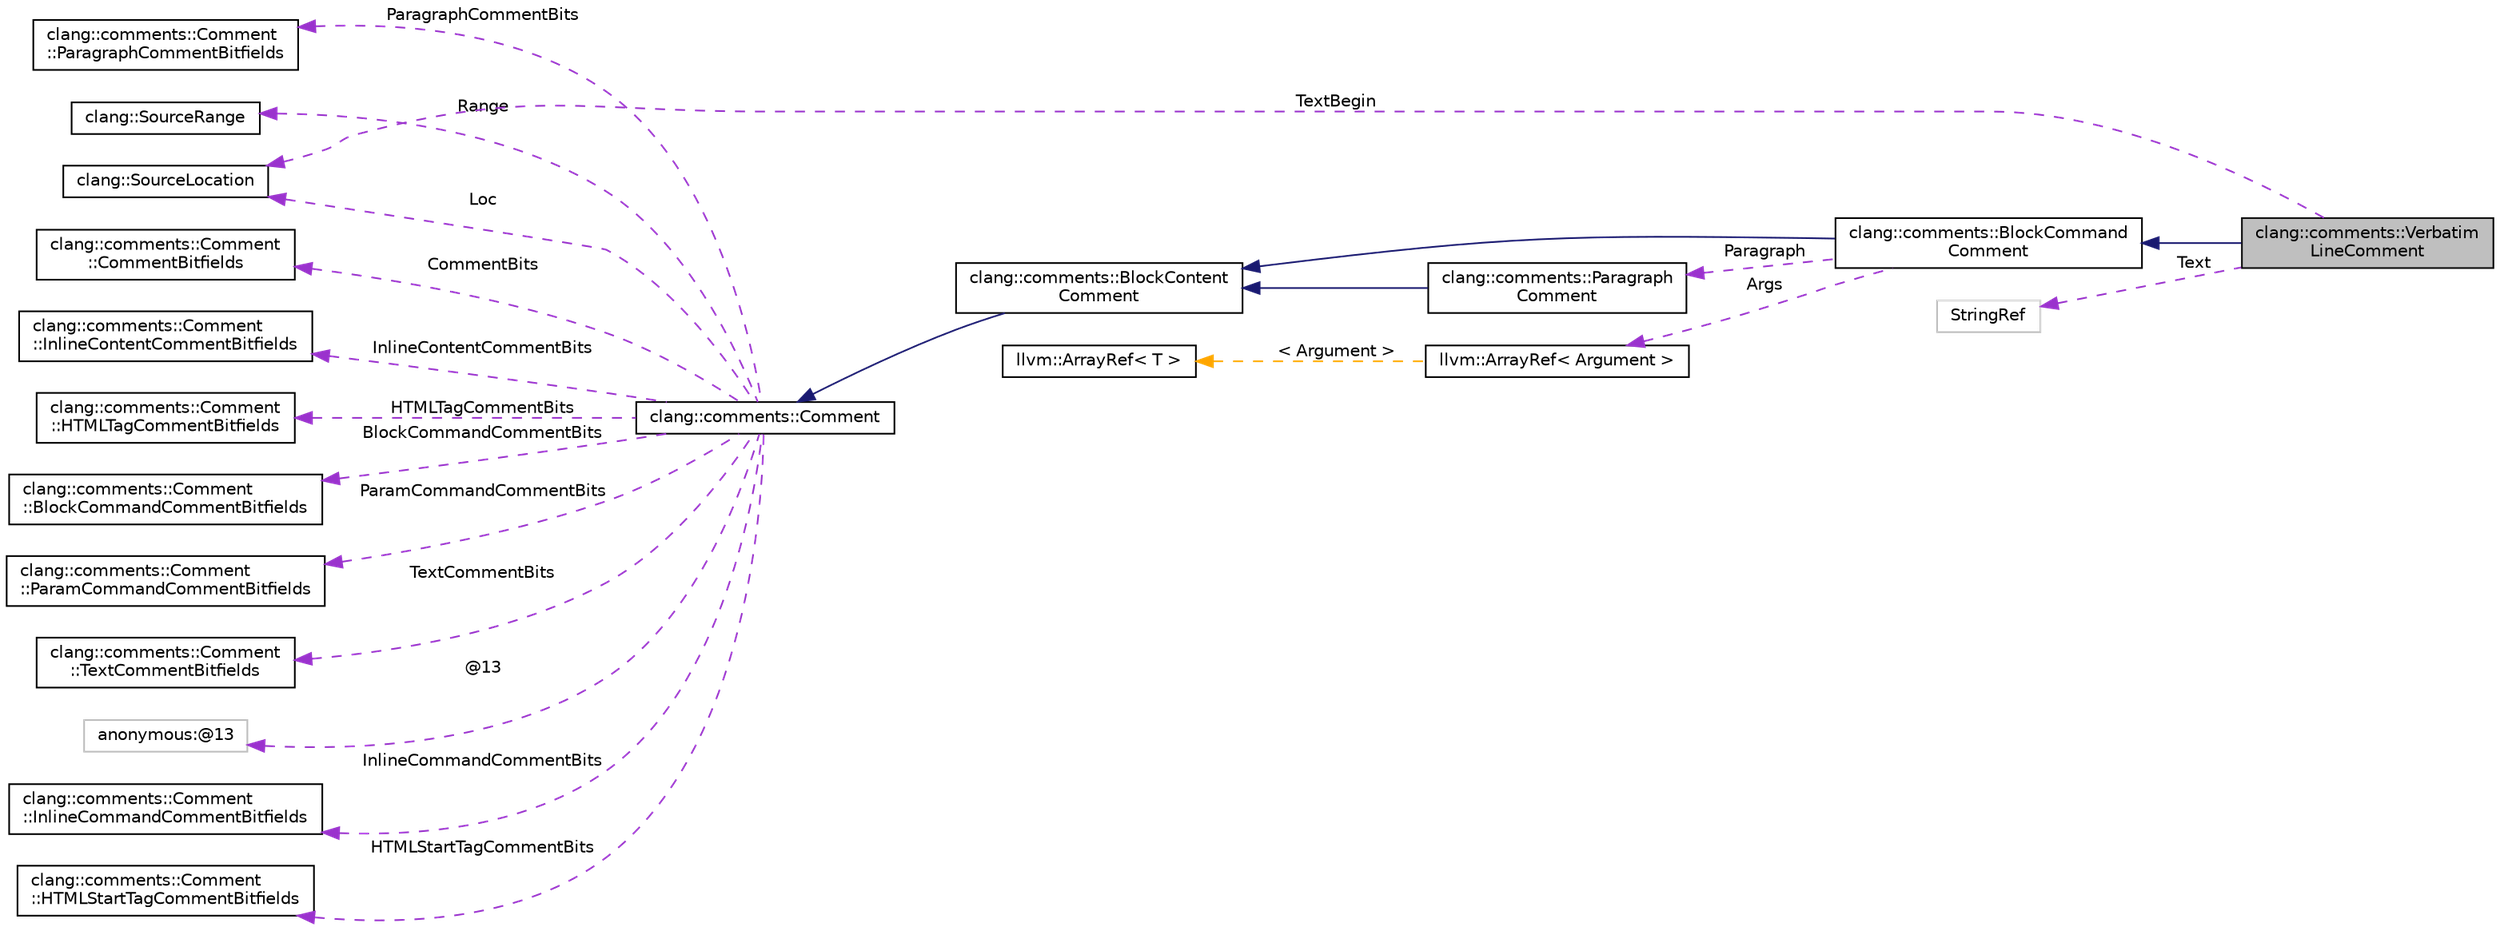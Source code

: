 digraph "clang::comments::VerbatimLineComment"
{
 // LATEX_PDF_SIZE
  bgcolor="transparent";
  edge [fontname="Helvetica",fontsize="10",labelfontname="Helvetica",labelfontsize="10"];
  node [fontname="Helvetica",fontsize="10",shape=record];
  rankdir="LR";
  Node1 [label="clang::comments::Verbatim\lLineComment",height=0.2,width=0.4,color="black", fillcolor="grey75", style="filled", fontcolor="black",tooltip="A verbatim line command."];
  Node2 -> Node1 [dir="back",color="midnightblue",fontsize="10",style="solid",fontname="Helvetica"];
  Node2 [label="clang::comments::BlockCommand\lComment",height=0.2,width=0.4,color="black",URL="$classclang_1_1comments_1_1BlockCommandComment.html",tooltip="A command that has zero or more word-like arguments (number of word-like arguments depends on command..."];
  Node3 -> Node2 [dir="back",color="midnightblue",fontsize="10",style="solid",fontname="Helvetica"];
  Node3 [label="clang::comments::BlockContent\lComment",height=0.2,width=0.4,color="black",URL="$classclang_1_1comments_1_1BlockContentComment.html",tooltip="Block content (contains inline content)."];
  Node4 -> Node3 [dir="back",color="midnightblue",fontsize="10",style="solid",fontname="Helvetica"];
  Node4 [label="clang::comments::Comment",height=0.2,width=0.4,color="black",URL="$classclang_1_1comments_1_1Comment.html",tooltip="Any part of the comment."];
  Node5 -> Node4 [dir="back",color="darkorchid3",fontsize="10",style="dashed",label=" ParagraphCommentBits" ,fontname="Helvetica"];
  Node5 [label="clang::comments::Comment\l::ParagraphCommentBitfields",height=0.2,width=0.4,color="black",URL="$classclang_1_1comments_1_1Comment_1_1ParagraphCommentBitfields.html",tooltip=" "];
  Node6 -> Node4 [dir="back",color="darkorchid3",fontsize="10",style="dashed",label=" Range" ,fontname="Helvetica"];
  Node6 [label="clang::SourceRange",height=0.2,width=0.4,color="black",URL="$classclang_1_1SourceRange.html",tooltip="A trivial tuple used to represent a source range."];
  Node7 -> Node4 [dir="back",color="darkorchid3",fontsize="10",style="dashed",label=" Loc" ,fontname="Helvetica"];
  Node7 [label="clang::SourceLocation",height=0.2,width=0.4,color="black",URL="$classclang_1_1SourceLocation.html",tooltip="Encodes a location in the source."];
  Node8 -> Node4 [dir="back",color="darkorchid3",fontsize="10",style="dashed",label=" BlockCommandCommentBits" ,fontname="Helvetica"];
  Node8 [label="clang::comments::Comment\l::BlockCommandCommentBitfields",height=0.2,width=0.4,color="black",URL="$classclang_1_1comments_1_1Comment_1_1BlockCommandCommentBitfields.html",tooltip=" "];
  Node9 -> Node4 [dir="back",color="darkorchid3",fontsize="10",style="dashed",label=" ParamCommandCommentBits" ,fontname="Helvetica"];
  Node9 [label="clang::comments::Comment\l::ParamCommandCommentBitfields",height=0.2,width=0.4,color="black",URL="$classclang_1_1comments_1_1Comment_1_1ParamCommandCommentBitfields.html",tooltip=" "];
  Node10 -> Node4 [dir="back",color="darkorchid3",fontsize="10",style="dashed",label=" TextCommentBits" ,fontname="Helvetica"];
  Node10 [label="clang::comments::Comment\l::TextCommentBitfields",height=0.2,width=0.4,color="black",URL="$classclang_1_1comments_1_1Comment_1_1TextCommentBitfields.html",tooltip=" "];
  Node11 -> Node4 [dir="back",color="darkorchid3",fontsize="10",style="dashed",label=" @13" ,fontname="Helvetica"];
  Node11 [label="anonymous:@13",height=0.2,width=0.4,color="grey75",tooltip=" "];
  Node12 -> Node4 [dir="back",color="darkorchid3",fontsize="10",style="dashed",label=" InlineCommandCommentBits" ,fontname="Helvetica"];
  Node12 [label="clang::comments::Comment\l::InlineCommandCommentBitfields",height=0.2,width=0.4,color="black",URL="$classclang_1_1comments_1_1Comment_1_1InlineCommandCommentBitfields.html",tooltip=" "];
  Node13 -> Node4 [dir="back",color="darkorchid3",fontsize="10",style="dashed",label=" HTMLStartTagCommentBits" ,fontname="Helvetica"];
  Node13 [label="clang::comments::Comment\l::HTMLStartTagCommentBitfields",height=0.2,width=0.4,color="black",URL="$classclang_1_1comments_1_1Comment_1_1HTMLStartTagCommentBitfields.html",tooltip=" "];
  Node14 -> Node4 [dir="back",color="darkorchid3",fontsize="10",style="dashed",label=" CommentBits" ,fontname="Helvetica"];
  Node14 [label="clang::comments::Comment\l::CommentBitfields",height=0.2,width=0.4,color="black",URL="$classclang_1_1comments_1_1Comment_1_1CommentBitfields.html",tooltip=" "];
  Node15 -> Node4 [dir="back",color="darkorchid3",fontsize="10",style="dashed",label=" InlineContentCommentBits" ,fontname="Helvetica"];
  Node15 [label="clang::comments::Comment\l::InlineContentCommentBitfields",height=0.2,width=0.4,color="black",URL="$classclang_1_1comments_1_1Comment_1_1InlineContentCommentBitfields.html",tooltip=" "];
  Node16 -> Node4 [dir="back",color="darkorchid3",fontsize="10",style="dashed",label=" HTMLTagCommentBits" ,fontname="Helvetica"];
  Node16 [label="clang::comments::Comment\l::HTMLTagCommentBitfields",height=0.2,width=0.4,color="black",URL="$classclang_1_1comments_1_1Comment_1_1HTMLTagCommentBitfields.html",tooltip=" "];
  Node17 -> Node2 [dir="back",color="darkorchid3",fontsize="10",style="dashed",label=" Paragraph" ,fontname="Helvetica"];
  Node17 [label="clang::comments::Paragraph\lComment",height=0.2,width=0.4,color="black",URL="$classclang_1_1comments_1_1ParagraphComment.html",tooltip="A single paragraph that contains inline content."];
  Node3 -> Node17 [dir="back",color="midnightblue",fontsize="10",style="solid",fontname="Helvetica"];
  Node18 -> Node2 [dir="back",color="darkorchid3",fontsize="10",style="dashed",label=" Args" ,fontname="Helvetica"];
  Node18 [label="llvm::ArrayRef\< Argument \>",height=0.2,width=0.4,color="black",URL="$classllvm_1_1ArrayRef.html",tooltip=" "];
  Node19 -> Node18 [dir="back",color="orange",fontsize="10",style="dashed",label=" \< Argument \>" ,fontname="Helvetica"];
  Node19 [label="llvm::ArrayRef\< T \>",height=0.2,width=0.4,color="black",URL="$classllvm_1_1ArrayRef.html",tooltip=" "];
  Node7 -> Node1 [dir="back",color="darkorchid3",fontsize="10",style="dashed",label=" TextBegin" ,fontname="Helvetica"];
  Node20 -> Node1 [dir="back",color="darkorchid3",fontsize="10",style="dashed",label=" Text" ,fontname="Helvetica"];
  Node20 [label="StringRef",height=0.2,width=0.4,color="grey75",tooltip=" "];
}
